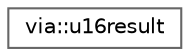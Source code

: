 digraph "Graphical Class Hierarchy"
{
 // LATEX_PDF_SIZE
  bgcolor="transparent";
  edge [fontname=Helvetica,fontsize=10,labelfontname=Helvetica,labelfontsize=10];
  node [fontname=Helvetica,fontsize=10,shape=box,height=0.2,width=0.4];
  rankdir="LR";
  Node0 [id="Node000000",label="via::u16result",height=0.2,width=0.4,color="grey40", fillcolor="white", style="filled",URL="$structvia_1_1u16result.html",tooltip=" "];
}
